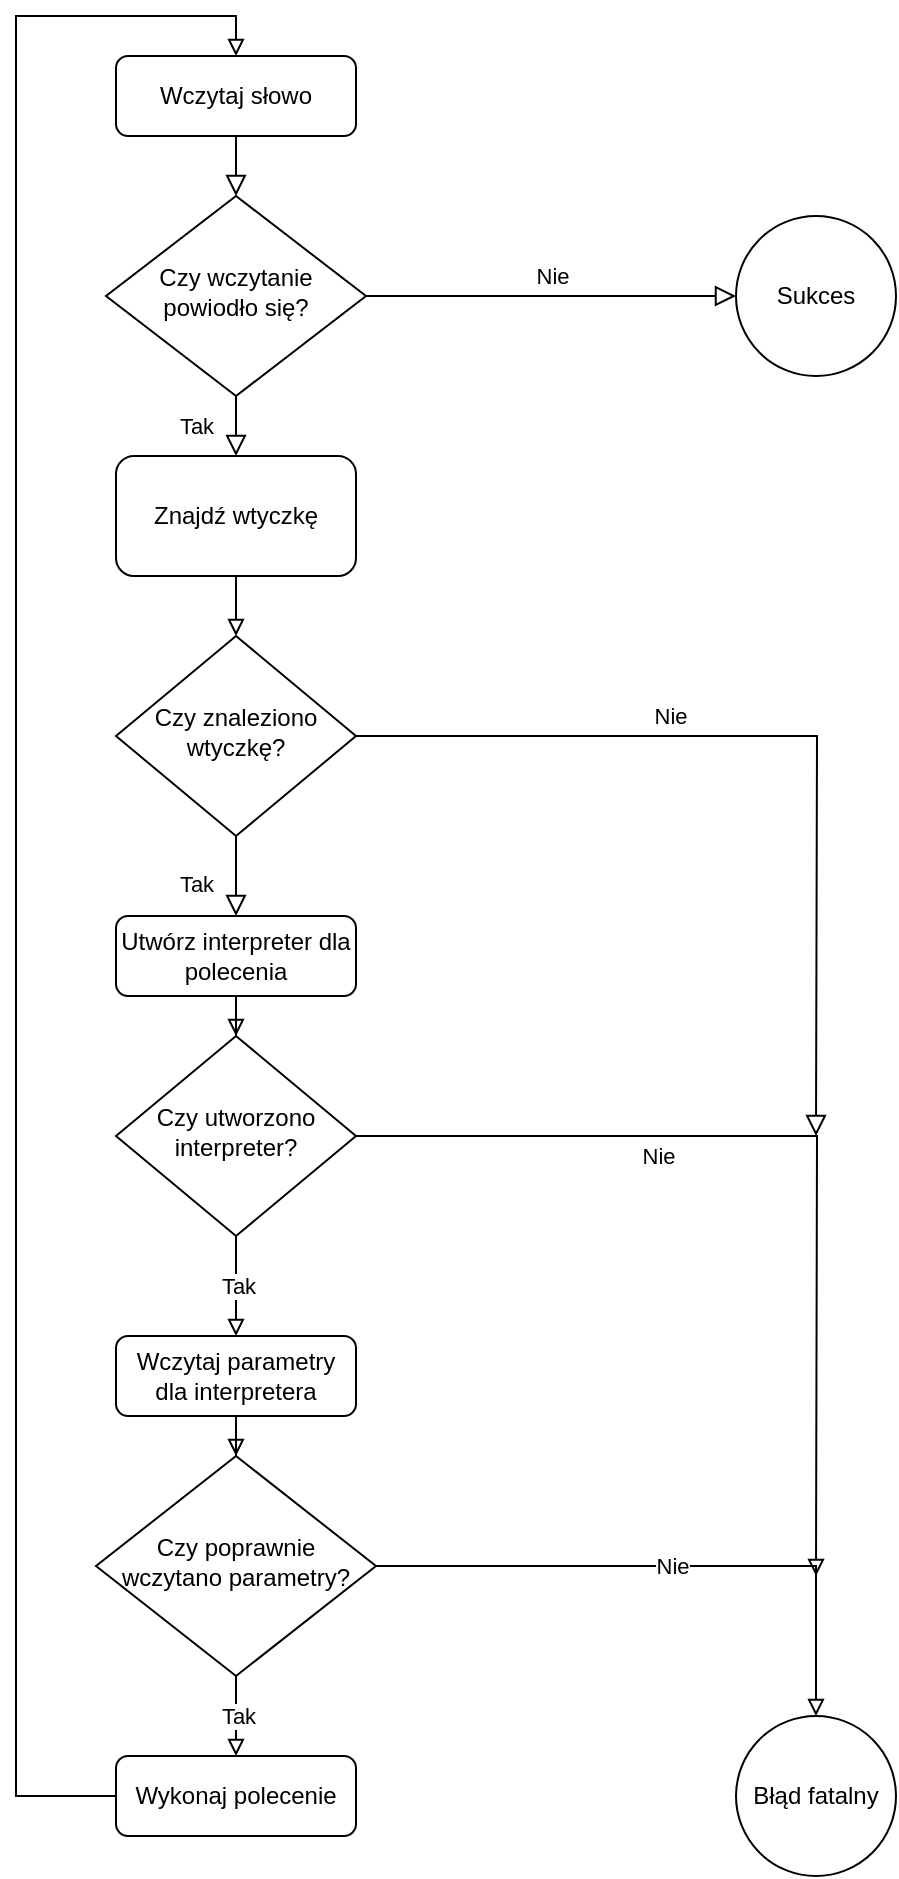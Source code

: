 <mxfile version="15.6.6" type="device"><diagram id="C5RBs43oDa-KdzZeNtuy" name="Page-1"><mxGraphModel dx="780" dy="486" grid="1" gridSize="10" guides="1" tooltips="1" connect="1" arrows="1" fold="1" page="1" pageScale="1" pageWidth="827" pageHeight="1169" math="0" shadow="0"><root><mxCell id="WIyWlLk6GJQsqaUBKTNV-0"/><mxCell id="WIyWlLk6GJQsqaUBKTNV-1" parent="WIyWlLk6GJQsqaUBKTNV-0"/><mxCell id="WIyWlLk6GJQsqaUBKTNV-2" value="" style="rounded=0;html=1;jettySize=auto;orthogonalLoop=1;fontSize=11;endArrow=block;endFill=0;endSize=8;strokeWidth=1;shadow=0;labelBackgroundColor=none;edgeStyle=orthogonalEdgeStyle;" parent="WIyWlLk6GJQsqaUBKTNV-1" source="WIyWlLk6GJQsqaUBKTNV-3" target="WIyWlLk6GJQsqaUBKTNV-6" edge="1"><mxGeometry relative="1" as="geometry"/></mxCell><mxCell id="WIyWlLk6GJQsqaUBKTNV-3" value="Wczytaj słowo" style="rounded=1;whiteSpace=wrap;html=1;fontSize=12;glass=0;strokeWidth=1;shadow=0;" parent="WIyWlLk6GJQsqaUBKTNV-1" vertex="1"><mxGeometry x="160" y="80" width="120" height="40" as="geometry"/></mxCell><mxCell id="WIyWlLk6GJQsqaUBKTNV-4" value="Tak" style="rounded=0;html=1;jettySize=auto;orthogonalLoop=1;fontSize=11;endArrow=block;endFill=0;endSize=8;strokeWidth=1;shadow=0;labelBackgroundColor=none;edgeStyle=orthogonalEdgeStyle;entryX=0.5;entryY=0;entryDx=0;entryDy=0;strokeColor=default;fontColor=default;" parent="WIyWlLk6GJQsqaUBKTNV-1" source="WIyWlLk6GJQsqaUBKTNV-6" target="SpCnrwyKBN9lyTnb2m_C-0" edge="1"><mxGeometry y="20" relative="1" as="geometry"><mxPoint as="offset"/></mxGeometry></mxCell><mxCell id="WIyWlLk6GJQsqaUBKTNV-5" value="&lt;div&gt;Nie&lt;/div&gt;" style="edgeStyle=orthogonalEdgeStyle;rounded=0;html=1;jettySize=auto;orthogonalLoop=1;fontSize=11;endArrow=block;endFill=0;endSize=8;strokeWidth=1;shadow=0;labelBackgroundColor=none;entryX=0;entryY=0.5;entryDx=0;entryDy=0;strokeColor=default;fontColor=default;" parent="WIyWlLk6GJQsqaUBKTNV-1" source="WIyWlLk6GJQsqaUBKTNV-6" target="SpCnrwyKBN9lyTnb2m_C-19" edge="1"><mxGeometry y="10" relative="1" as="geometry"><mxPoint as="offset"/><mxPoint x="320" y="210" as="targetPoint"/></mxGeometry></mxCell><mxCell id="WIyWlLk6GJQsqaUBKTNV-6" value="Czy wczytanie powiodło się?" style="rhombus;whiteSpace=wrap;html=1;shadow=0;fontFamily=Helvetica;fontSize=12;align=center;strokeWidth=1;spacing=6;spacingTop=-4;fillColor=default;strokeColor=default;fontColor=default;" parent="WIyWlLk6GJQsqaUBKTNV-1" vertex="1"><mxGeometry x="155" y="150" width="130" height="100" as="geometry"/></mxCell><mxCell id="WIyWlLk6GJQsqaUBKTNV-8" value="&lt;div&gt;Tak&lt;/div&gt;" style="rounded=0;html=1;jettySize=auto;orthogonalLoop=1;fontSize=11;endArrow=block;endFill=0;endSize=8;strokeWidth=1;shadow=0;labelBackgroundColor=none;edgeStyle=orthogonalEdgeStyle;strokeColor=default;fontColor=default;" parent="WIyWlLk6GJQsqaUBKTNV-1" source="WIyWlLk6GJQsqaUBKTNV-10" target="WIyWlLk6GJQsqaUBKTNV-11" edge="1"><mxGeometry x="0.2" y="-20" relative="1" as="geometry"><mxPoint as="offset"/></mxGeometry></mxCell><mxCell id="WIyWlLk6GJQsqaUBKTNV-9" value="&lt;div&gt;Nie&lt;/div&gt;" style="edgeStyle=orthogonalEdgeStyle;rounded=0;html=1;jettySize=auto;orthogonalLoop=1;fontSize=11;endArrow=block;endFill=0;endSize=8;strokeWidth=1;shadow=0;labelBackgroundColor=none;strokeColor=default;fontColor=default;" parent="WIyWlLk6GJQsqaUBKTNV-1" source="WIyWlLk6GJQsqaUBKTNV-10" edge="1"><mxGeometry x="-0.273" y="10" relative="1" as="geometry"><mxPoint as="offset"/><mxPoint x="510" y="620" as="targetPoint"/></mxGeometry></mxCell><mxCell id="WIyWlLk6GJQsqaUBKTNV-10" value="Czy znaleziono wtyczkę?" style="rhombus;whiteSpace=wrap;html=1;shadow=0;fontFamily=Helvetica;fontSize=12;align=center;strokeWidth=1;spacing=6;spacingTop=-4;fillColor=default;strokeColor=default;fontColor=default;" parent="WIyWlLk6GJQsqaUBKTNV-1" vertex="1"><mxGeometry x="160" y="370" width="120" height="100" as="geometry"/></mxCell><mxCell id="SpCnrwyKBN9lyTnb2m_C-4" style="edgeStyle=orthogonalEdgeStyle;rounded=0;orthogonalLoop=1;jettySize=auto;html=1;labelBackgroundColor=default;fontColor=default;endArrow=block;endFill=0;strokeColor=default;" edge="1" parent="WIyWlLk6GJQsqaUBKTNV-1" source="WIyWlLk6GJQsqaUBKTNV-11" target="SpCnrwyKBN9lyTnb2m_C-2"><mxGeometry relative="1" as="geometry"/></mxCell><mxCell id="WIyWlLk6GJQsqaUBKTNV-11" value="Utwórz interpreter dla polecenia" style="rounded=1;whiteSpace=wrap;html=1;fontSize=12;glass=0;strokeWidth=1;shadow=0;fillColor=default;strokeColor=default;fontColor=default;" parent="WIyWlLk6GJQsqaUBKTNV-1" vertex="1"><mxGeometry x="160" y="510" width="120" height="40" as="geometry"/></mxCell><mxCell id="SpCnrwyKBN9lyTnb2m_C-1" style="edgeStyle=orthogonalEdgeStyle;rounded=0;orthogonalLoop=1;jettySize=auto;html=1;entryX=0.5;entryY=0;entryDx=0;entryDy=0;fontColor=default;strokeColor=default;endArrow=block;endFill=0;labelBackgroundColor=default;" edge="1" parent="WIyWlLk6GJQsqaUBKTNV-1" source="SpCnrwyKBN9lyTnb2m_C-0" target="WIyWlLk6GJQsqaUBKTNV-10"><mxGeometry relative="1" as="geometry"/></mxCell><mxCell id="SpCnrwyKBN9lyTnb2m_C-0" value="&lt;div&gt;Znajdź wtyczkę&lt;/div&gt;" style="rounded=1;whiteSpace=wrap;html=1;fillColor=default;strokeColor=default;fontColor=default;" vertex="1" parent="WIyWlLk6GJQsqaUBKTNV-1"><mxGeometry x="160" y="280" width="120" height="60" as="geometry"/></mxCell><mxCell id="SpCnrwyKBN9lyTnb2m_C-5" style="edgeStyle=orthogonalEdgeStyle;rounded=0;orthogonalLoop=1;jettySize=auto;html=1;labelBackgroundColor=default;fontColor=default;endArrow=block;endFill=0;strokeColor=default;" edge="1" parent="WIyWlLk6GJQsqaUBKTNV-1" source="SpCnrwyKBN9lyTnb2m_C-2"><mxGeometry relative="1" as="geometry"><mxPoint x="510" y="840" as="targetPoint"/></mxGeometry></mxCell><mxCell id="SpCnrwyKBN9lyTnb2m_C-7" value="&lt;div&gt;Nie&lt;/div&gt;" style="edgeLabel;html=1;align=center;verticalAlign=middle;resizable=0;points=[];fontColor=default;labelBackgroundColor=default;" vertex="1" connectable="0" parent="SpCnrwyKBN9lyTnb2m_C-5"><mxGeometry x="0.262" y="-2" relative="1" as="geometry"><mxPoint x="-78" y="-44" as="offset"/></mxGeometry></mxCell><mxCell id="SpCnrwyKBN9lyTnb2m_C-8" value="&lt;div&gt;Tak&lt;/div&gt;" style="edgeStyle=orthogonalEdgeStyle;rounded=0;orthogonalLoop=1;jettySize=auto;html=1;labelBackgroundColor=default;fontColor=default;endArrow=block;endFill=0;strokeColor=default;" edge="1" parent="WIyWlLk6GJQsqaUBKTNV-1" source="SpCnrwyKBN9lyTnb2m_C-2"><mxGeometry relative="1" as="geometry"><mxPoint x="220" y="720" as="targetPoint"/></mxGeometry></mxCell><mxCell id="SpCnrwyKBN9lyTnb2m_C-2" value="Czy utworzono interpreter?" style="rhombus;whiteSpace=wrap;html=1;shadow=0;fontFamily=Helvetica;fontSize=12;align=center;strokeWidth=1;spacing=6;spacingTop=-4;fillColor=default;strokeColor=default;fontColor=default;" vertex="1" parent="WIyWlLk6GJQsqaUBKTNV-1"><mxGeometry x="160" y="570" width="120" height="100" as="geometry"/></mxCell><mxCell id="SpCnrwyKBN9lyTnb2m_C-11" style="edgeStyle=orthogonalEdgeStyle;rounded=0;orthogonalLoop=1;jettySize=auto;html=1;entryX=0.5;entryY=0;entryDx=0;entryDy=0;labelBackgroundColor=default;fontColor=default;endArrow=block;endFill=0;strokeColor=default;" edge="1" parent="WIyWlLk6GJQsqaUBKTNV-1" source="SpCnrwyKBN9lyTnb2m_C-9" target="SpCnrwyKBN9lyTnb2m_C-10"><mxGeometry relative="1" as="geometry"/></mxCell><mxCell id="SpCnrwyKBN9lyTnb2m_C-9" value="Wczytaj parametry dla interpretera" style="rounded=1;whiteSpace=wrap;html=1;fontSize=12;glass=0;strokeWidth=1;shadow=0;fillColor=default;strokeColor=default;fontColor=default;" vertex="1" parent="WIyWlLk6GJQsqaUBKTNV-1"><mxGeometry x="160" y="720" width="120" height="40" as="geometry"/></mxCell><mxCell id="SpCnrwyKBN9lyTnb2m_C-12" value="&lt;div&gt;Nie&lt;/div&gt;" style="edgeStyle=orthogonalEdgeStyle;rounded=0;orthogonalLoop=1;jettySize=auto;html=1;labelBackgroundColor=default;fontColor=default;endArrow=block;endFill=0;strokeColor=default;" edge="1" parent="WIyWlLk6GJQsqaUBKTNV-1" source="SpCnrwyKBN9lyTnb2m_C-10" target="SpCnrwyKBN9lyTnb2m_C-16"><mxGeometry relative="1" as="geometry"><mxPoint x="400" y="830" as="targetPoint"/></mxGeometry></mxCell><mxCell id="SpCnrwyKBN9lyTnb2m_C-13" value="&lt;div&gt;Tak&lt;/div&gt;" style="edgeStyle=orthogonalEdgeStyle;rounded=0;orthogonalLoop=1;jettySize=auto;html=1;labelBackgroundColor=default;fontColor=default;endArrow=block;endFill=0;strokeColor=default;" edge="1" parent="WIyWlLk6GJQsqaUBKTNV-1" source="SpCnrwyKBN9lyTnb2m_C-10"><mxGeometry relative="1" as="geometry"><mxPoint x="220" y="930" as="targetPoint"/></mxGeometry></mxCell><mxCell id="SpCnrwyKBN9lyTnb2m_C-10" value="Czy poprawnie wczytano parametry?" style="rhombus;whiteSpace=wrap;html=1;shadow=0;fontFamily=Helvetica;fontSize=12;align=center;strokeWidth=1;spacing=6;spacingTop=-4;fillColor=default;strokeColor=default;fontColor=default;" vertex="1" parent="WIyWlLk6GJQsqaUBKTNV-1"><mxGeometry x="150" y="780" width="140" height="110" as="geometry"/></mxCell><mxCell id="SpCnrwyKBN9lyTnb2m_C-15" style="edgeStyle=orthogonalEdgeStyle;rounded=0;orthogonalLoop=1;jettySize=auto;html=1;entryX=0.5;entryY=0;entryDx=0;entryDy=0;labelBackgroundColor=default;fontColor=default;endArrow=block;endFill=0;strokeColor=default;" edge="1" parent="WIyWlLk6GJQsqaUBKTNV-1" source="SpCnrwyKBN9lyTnb2m_C-14" target="WIyWlLk6GJQsqaUBKTNV-3"><mxGeometry relative="1" as="geometry"><Array as="points"><mxPoint x="110" y="950"/><mxPoint x="110" y="60"/><mxPoint x="220" y="60"/></Array></mxGeometry></mxCell><mxCell id="SpCnrwyKBN9lyTnb2m_C-14" value="&lt;div&gt;Wykonaj polecenie&lt;/div&gt;" style="rounded=1;whiteSpace=wrap;html=1;fontSize=12;glass=0;strokeWidth=1;shadow=0;fillColor=default;strokeColor=default;fontColor=default;" vertex="1" parent="WIyWlLk6GJQsqaUBKTNV-1"><mxGeometry x="160" y="930" width="120" height="40" as="geometry"/></mxCell><mxCell id="SpCnrwyKBN9lyTnb2m_C-16" value="Błąd fatalny" style="ellipse;whiteSpace=wrap;html=1;aspect=fixed;labelBackgroundColor=default;fontColor=default;strokeColor=default;fillColor=default;" vertex="1" parent="WIyWlLk6GJQsqaUBKTNV-1"><mxGeometry x="470" y="910" width="80" height="80" as="geometry"/></mxCell><mxCell id="SpCnrwyKBN9lyTnb2m_C-19" value="&lt;div&gt;Sukces&lt;/div&gt;" style="ellipse;whiteSpace=wrap;html=1;aspect=fixed;labelBackgroundColor=default;fontColor=default;strokeColor=default;fillColor=default;" vertex="1" parent="WIyWlLk6GJQsqaUBKTNV-1"><mxGeometry x="470" y="160" width="80" height="80" as="geometry"/></mxCell></root></mxGraphModel></diagram></mxfile>